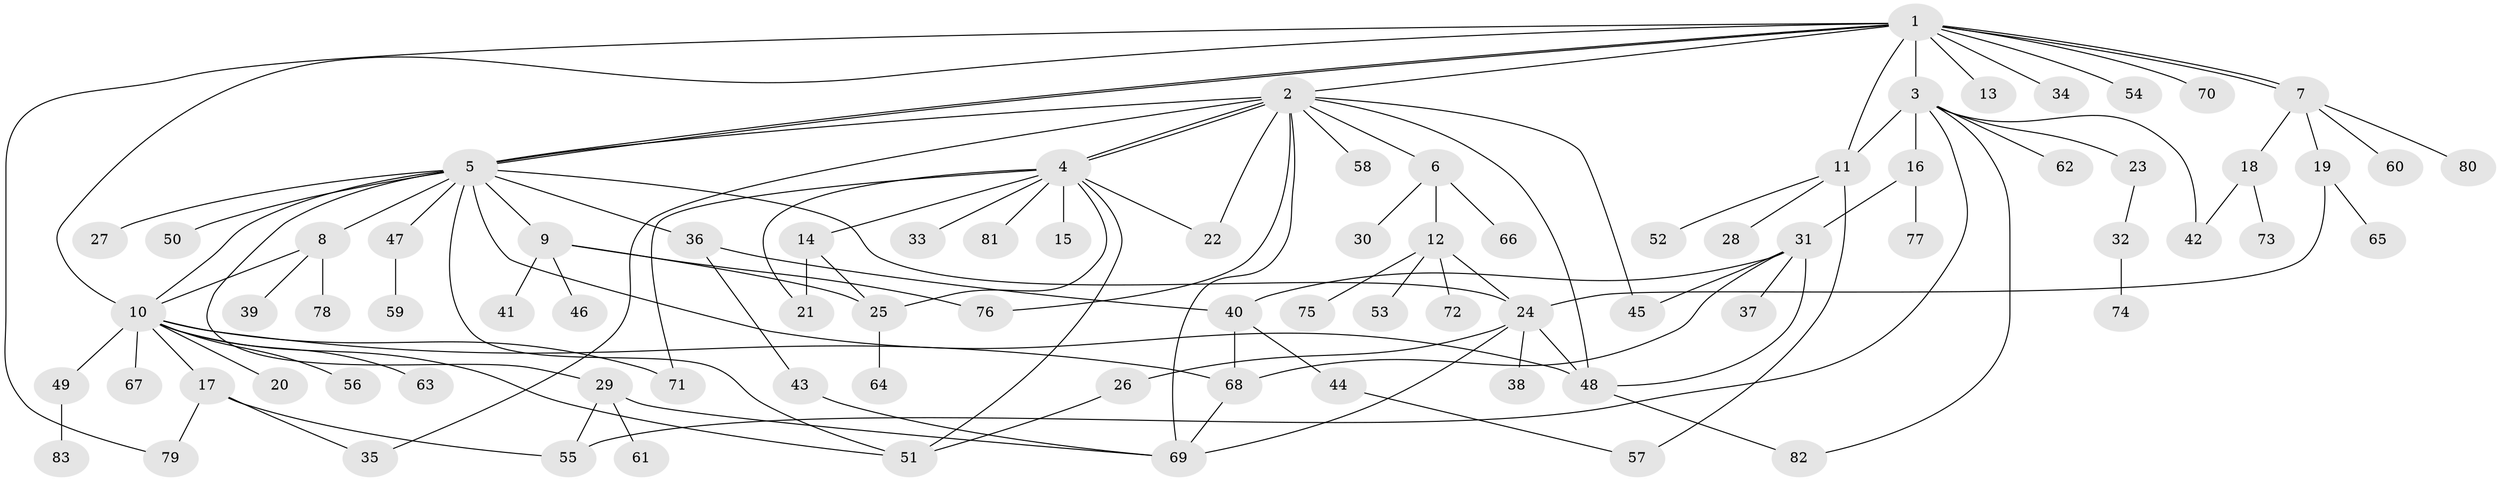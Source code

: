 // coarse degree distribution, {8: 0.023809523809523808, 10: 0.023809523809523808, 7: 0.023809523809523808, 4: 0.11904761904761904, 12: 0.023809523809523808, 3: 0.14285714285714285, 9: 0.023809523809523808, 5: 0.07142857142857142, 2: 0.19047619047619047, 1: 0.30952380952380953, 6: 0.047619047619047616}
// Generated by graph-tools (version 1.1) at 2025/50/03/04/25 22:50:25]
// undirected, 83 vertices, 118 edges
graph export_dot {
  node [color=gray90,style=filled];
  1;
  2;
  3;
  4;
  5;
  6;
  7;
  8;
  9;
  10;
  11;
  12;
  13;
  14;
  15;
  16;
  17;
  18;
  19;
  20;
  21;
  22;
  23;
  24;
  25;
  26;
  27;
  28;
  29;
  30;
  31;
  32;
  33;
  34;
  35;
  36;
  37;
  38;
  39;
  40;
  41;
  42;
  43;
  44;
  45;
  46;
  47;
  48;
  49;
  50;
  51;
  52;
  53;
  54;
  55;
  56;
  57;
  58;
  59;
  60;
  61;
  62;
  63;
  64;
  65;
  66;
  67;
  68;
  69;
  70;
  71;
  72;
  73;
  74;
  75;
  76;
  77;
  78;
  79;
  80;
  81;
  82;
  83;
  1 -- 2;
  1 -- 3;
  1 -- 5;
  1 -- 5;
  1 -- 7;
  1 -- 7;
  1 -- 10;
  1 -- 11;
  1 -- 13;
  1 -- 34;
  1 -- 54;
  1 -- 70;
  1 -- 79;
  2 -- 4;
  2 -- 4;
  2 -- 5;
  2 -- 6;
  2 -- 22;
  2 -- 35;
  2 -- 45;
  2 -- 48;
  2 -- 58;
  2 -- 69;
  2 -- 76;
  3 -- 11;
  3 -- 16;
  3 -- 23;
  3 -- 42;
  3 -- 55;
  3 -- 62;
  3 -- 82;
  4 -- 14;
  4 -- 15;
  4 -- 21;
  4 -- 22;
  4 -- 25;
  4 -- 33;
  4 -- 51;
  4 -- 71;
  4 -- 81;
  5 -- 8;
  5 -- 9;
  5 -- 10;
  5 -- 24;
  5 -- 27;
  5 -- 29;
  5 -- 36;
  5 -- 47;
  5 -- 48;
  5 -- 50;
  5 -- 51;
  6 -- 12;
  6 -- 30;
  6 -- 66;
  7 -- 18;
  7 -- 19;
  7 -- 60;
  7 -- 80;
  8 -- 10;
  8 -- 39;
  8 -- 78;
  9 -- 25;
  9 -- 41;
  9 -- 46;
  9 -- 76;
  10 -- 17;
  10 -- 20;
  10 -- 49;
  10 -- 51;
  10 -- 56;
  10 -- 63;
  10 -- 67;
  10 -- 68;
  10 -- 71;
  11 -- 28;
  11 -- 52;
  11 -- 57;
  12 -- 24;
  12 -- 53;
  12 -- 72;
  12 -- 75;
  14 -- 21;
  14 -- 25;
  16 -- 31;
  16 -- 77;
  17 -- 35;
  17 -- 55;
  17 -- 79;
  18 -- 42;
  18 -- 73;
  19 -- 24;
  19 -- 65;
  23 -- 32;
  24 -- 26;
  24 -- 38;
  24 -- 48;
  24 -- 69;
  25 -- 64;
  26 -- 51;
  29 -- 55;
  29 -- 61;
  29 -- 69;
  31 -- 37;
  31 -- 40;
  31 -- 45;
  31 -- 48;
  31 -- 68;
  32 -- 74;
  36 -- 40;
  36 -- 43;
  40 -- 44;
  40 -- 68;
  43 -- 69;
  44 -- 57;
  47 -- 59;
  48 -- 82;
  49 -- 83;
  68 -- 69;
}
